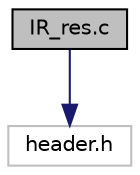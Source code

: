 digraph "IR_res.c"
{
 // LATEX_PDF_SIZE
  edge [fontname="Helvetica",fontsize="10",labelfontname="Helvetica",labelfontsize="10"];
  node [fontname="Helvetica",fontsize="10",shape=record];
  Node1 [label="IR_res.c",height=0.2,width=0.4,color="black", fillcolor="grey75", style="filled", fontcolor="black",tooltip="Documented IR_res module."];
  Node1 -> Node2 [color="midnightblue",fontsize="10",style="solid",fontname="Helvetica"];
  Node2 [label="header.h",height=0.2,width=0.4,color="grey75", fillcolor="white", style="filled",tooltip=" "];
}

